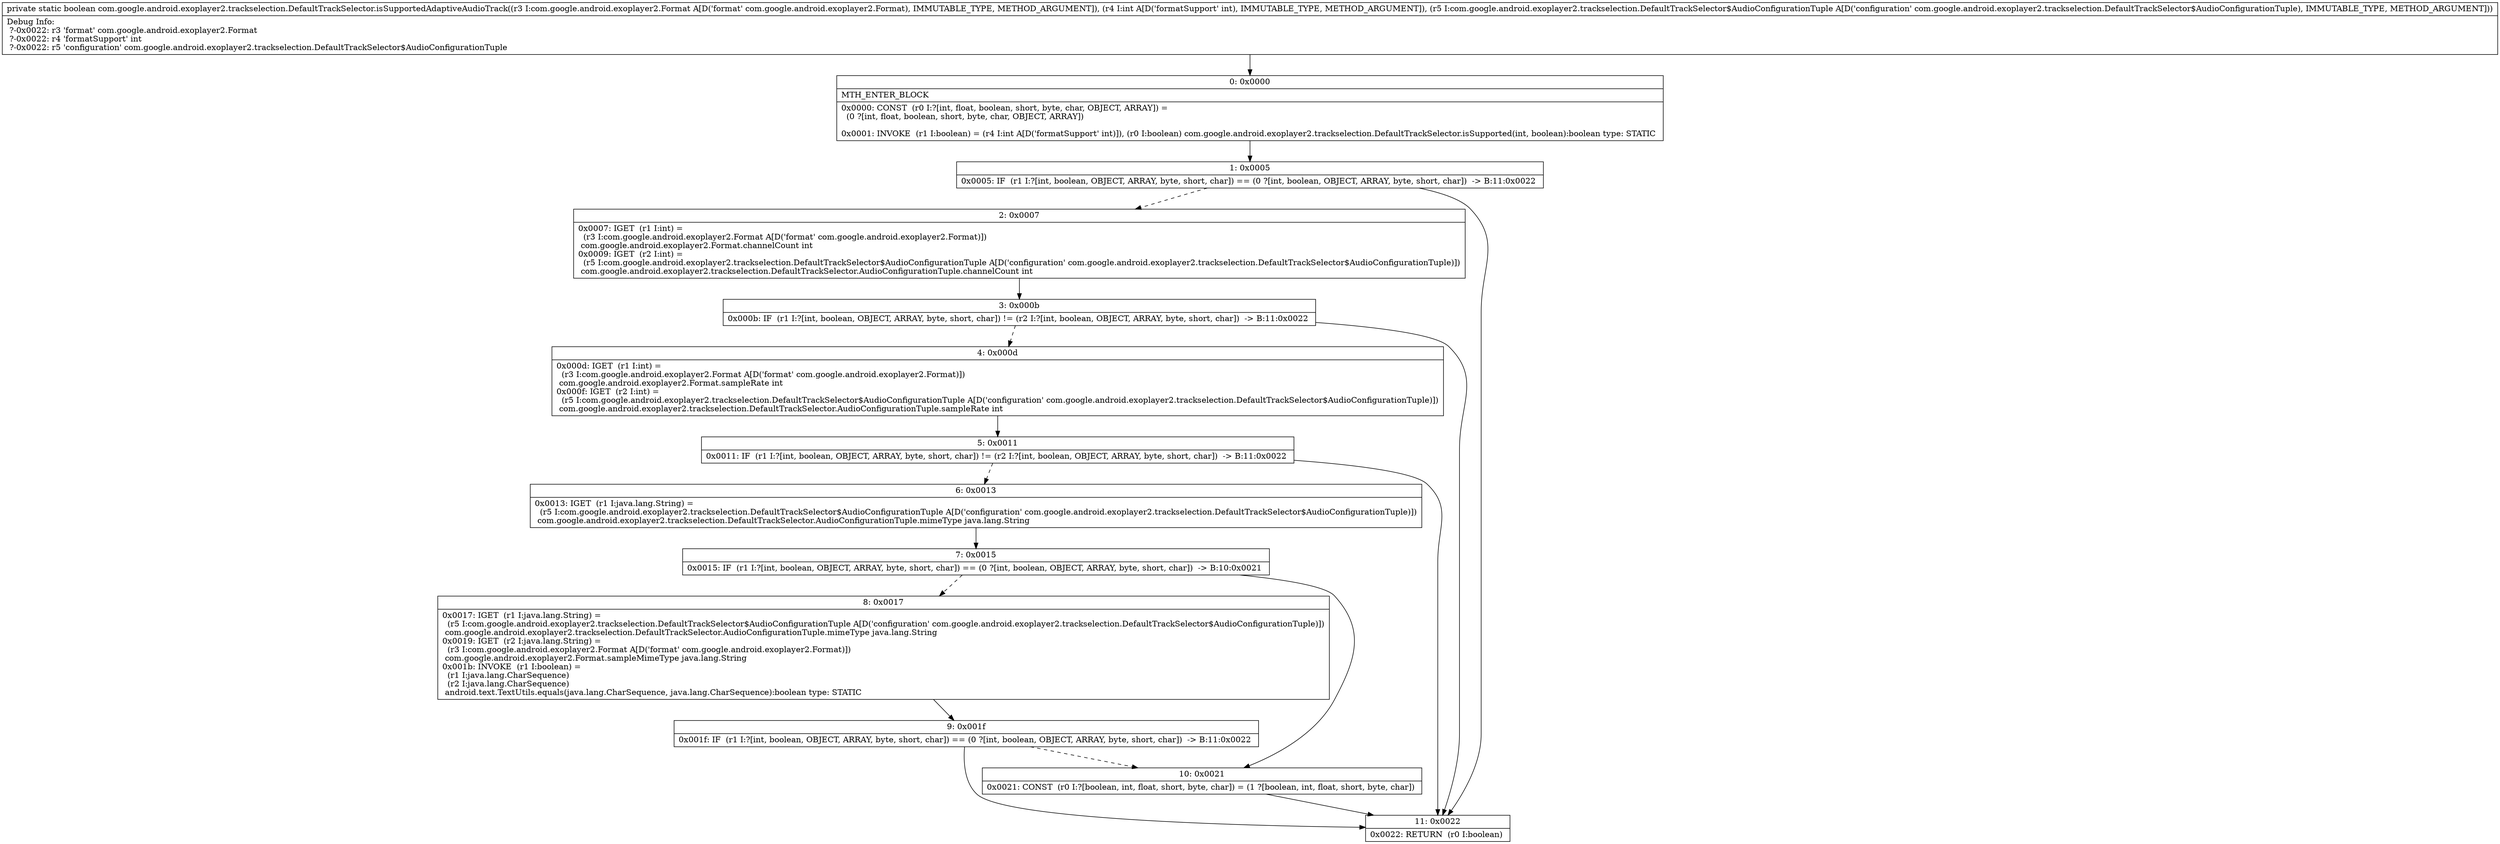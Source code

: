 digraph "CFG forcom.google.android.exoplayer2.trackselection.DefaultTrackSelector.isSupportedAdaptiveAudioTrack(Lcom\/google\/android\/exoplayer2\/Format;ILcom\/google\/android\/exoplayer2\/trackselection\/DefaultTrackSelector$AudioConfigurationTuple;)Z" {
Node_0 [shape=record,label="{0\:\ 0x0000|MTH_ENTER_BLOCK\l|0x0000: CONST  (r0 I:?[int, float, boolean, short, byte, char, OBJECT, ARRAY]) = \l  (0 ?[int, float, boolean, short, byte, char, OBJECT, ARRAY])\l \l0x0001: INVOKE  (r1 I:boolean) = (r4 I:int A[D('formatSupport' int)]), (r0 I:boolean) com.google.android.exoplayer2.trackselection.DefaultTrackSelector.isSupported(int, boolean):boolean type: STATIC \l}"];
Node_1 [shape=record,label="{1\:\ 0x0005|0x0005: IF  (r1 I:?[int, boolean, OBJECT, ARRAY, byte, short, char]) == (0 ?[int, boolean, OBJECT, ARRAY, byte, short, char])  \-\> B:11:0x0022 \l}"];
Node_2 [shape=record,label="{2\:\ 0x0007|0x0007: IGET  (r1 I:int) = \l  (r3 I:com.google.android.exoplayer2.Format A[D('format' com.google.android.exoplayer2.Format)])\l com.google.android.exoplayer2.Format.channelCount int \l0x0009: IGET  (r2 I:int) = \l  (r5 I:com.google.android.exoplayer2.trackselection.DefaultTrackSelector$AudioConfigurationTuple A[D('configuration' com.google.android.exoplayer2.trackselection.DefaultTrackSelector$AudioConfigurationTuple)])\l com.google.android.exoplayer2.trackselection.DefaultTrackSelector.AudioConfigurationTuple.channelCount int \l}"];
Node_3 [shape=record,label="{3\:\ 0x000b|0x000b: IF  (r1 I:?[int, boolean, OBJECT, ARRAY, byte, short, char]) != (r2 I:?[int, boolean, OBJECT, ARRAY, byte, short, char])  \-\> B:11:0x0022 \l}"];
Node_4 [shape=record,label="{4\:\ 0x000d|0x000d: IGET  (r1 I:int) = \l  (r3 I:com.google.android.exoplayer2.Format A[D('format' com.google.android.exoplayer2.Format)])\l com.google.android.exoplayer2.Format.sampleRate int \l0x000f: IGET  (r2 I:int) = \l  (r5 I:com.google.android.exoplayer2.trackselection.DefaultTrackSelector$AudioConfigurationTuple A[D('configuration' com.google.android.exoplayer2.trackselection.DefaultTrackSelector$AudioConfigurationTuple)])\l com.google.android.exoplayer2.trackselection.DefaultTrackSelector.AudioConfigurationTuple.sampleRate int \l}"];
Node_5 [shape=record,label="{5\:\ 0x0011|0x0011: IF  (r1 I:?[int, boolean, OBJECT, ARRAY, byte, short, char]) != (r2 I:?[int, boolean, OBJECT, ARRAY, byte, short, char])  \-\> B:11:0x0022 \l}"];
Node_6 [shape=record,label="{6\:\ 0x0013|0x0013: IGET  (r1 I:java.lang.String) = \l  (r5 I:com.google.android.exoplayer2.trackselection.DefaultTrackSelector$AudioConfigurationTuple A[D('configuration' com.google.android.exoplayer2.trackselection.DefaultTrackSelector$AudioConfigurationTuple)])\l com.google.android.exoplayer2.trackselection.DefaultTrackSelector.AudioConfigurationTuple.mimeType java.lang.String \l}"];
Node_7 [shape=record,label="{7\:\ 0x0015|0x0015: IF  (r1 I:?[int, boolean, OBJECT, ARRAY, byte, short, char]) == (0 ?[int, boolean, OBJECT, ARRAY, byte, short, char])  \-\> B:10:0x0021 \l}"];
Node_8 [shape=record,label="{8\:\ 0x0017|0x0017: IGET  (r1 I:java.lang.String) = \l  (r5 I:com.google.android.exoplayer2.trackselection.DefaultTrackSelector$AudioConfigurationTuple A[D('configuration' com.google.android.exoplayer2.trackselection.DefaultTrackSelector$AudioConfigurationTuple)])\l com.google.android.exoplayer2.trackselection.DefaultTrackSelector.AudioConfigurationTuple.mimeType java.lang.String \l0x0019: IGET  (r2 I:java.lang.String) = \l  (r3 I:com.google.android.exoplayer2.Format A[D('format' com.google.android.exoplayer2.Format)])\l com.google.android.exoplayer2.Format.sampleMimeType java.lang.String \l0x001b: INVOKE  (r1 I:boolean) = \l  (r1 I:java.lang.CharSequence)\l  (r2 I:java.lang.CharSequence)\l android.text.TextUtils.equals(java.lang.CharSequence, java.lang.CharSequence):boolean type: STATIC \l}"];
Node_9 [shape=record,label="{9\:\ 0x001f|0x001f: IF  (r1 I:?[int, boolean, OBJECT, ARRAY, byte, short, char]) == (0 ?[int, boolean, OBJECT, ARRAY, byte, short, char])  \-\> B:11:0x0022 \l}"];
Node_10 [shape=record,label="{10\:\ 0x0021|0x0021: CONST  (r0 I:?[boolean, int, float, short, byte, char]) = (1 ?[boolean, int, float, short, byte, char]) \l}"];
Node_11 [shape=record,label="{11\:\ 0x0022|0x0022: RETURN  (r0 I:boolean) \l}"];
MethodNode[shape=record,label="{private static boolean com.google.android.exoplayer2.trackselection.DefaultTrackSelector.isSupportedAdaptiveAudioTrack((r3 I:com.google.android.exoplayer2.Format A[D('format' com.google.android.exoplayer2.Format), IMMUTABLE_TYPE, METHOD_ARGUMENT]), (r4 I:int A[D('formatSupport' int), IMMUTABLE_TYPE, METHOD_ARGUMENT]), (r5 I:com.google.android.exoplayer2.trackselection.DefaultTrackSelector$AudioConfigurationTuple A[D('configuration' com.google.android.exoplayer2.trackselection.DefaultTrackSelector$AudioConfigurationTuple), IMMUTABLE_TYPE, METHOD_ARGUMENT]))  | Debug Info:\l  ?\-0x0022: r3 'format' com.google.android.exoplayer2.Format\l  ?\-0x0022: r4 'formatSupport' int\l  ?\-0x0022: r5 'configuration' com.google.android.exoplayer2.trackselection.DefaultTrackSelector$AudioConfigurationTuple\l}"];
MethodNode -> Node_0;
Node_0 -> Node_1;
Node_1 -> Node_2[style=dashed];
Node_1 -> Node_11;
Node_2 -> Node_3;
Node_3 -> Node_4[style=dashed];
Node_3 -> Node_11;
Node_4 -> Node_5;
Node_5 -> Node_6[style=dashed];
Node_5 -> Node_11;
Node_6 -> Node_7;
Node_7 -> Node_8[style=dashed];
Node_7 -> Node_10;
Node_8 -> Node_9;
Node_9 -> Node_10[style=dashed];
Node_9 -> Node_11;
Node_10 -> Node_11;
}

